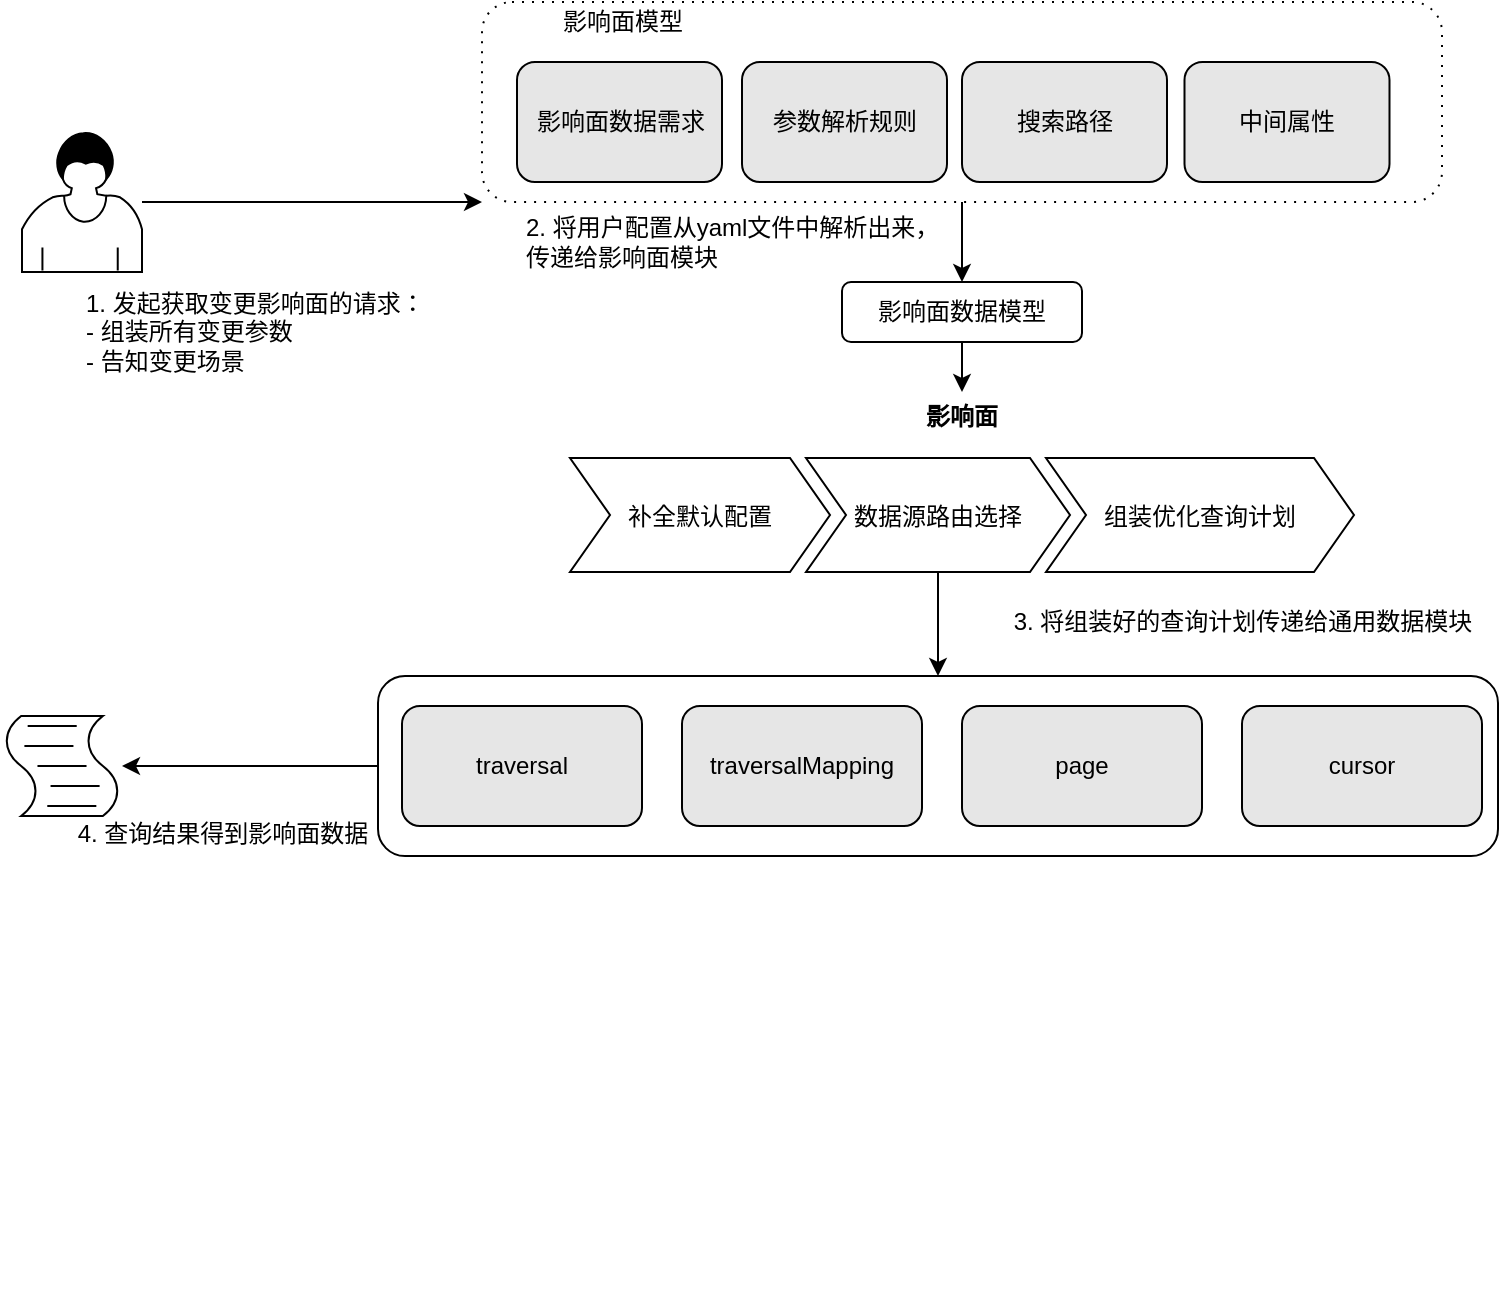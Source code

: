 <mxfile version="12.8.1" type="github">
  <diagram id="w6hdogesCgSzW8KNwTcu" name="Page-1">
    <mxGraphModel dx="1529" dy="746" grid="1" gridSize="10" guides="1" tooltips="1" connect="1" arrows="1" fold="1" page="1" pageScale="1" pageWidth="827" pageHeight="1169" math="0" shadow="0">
      <root>
        <mxCell id="0" />
        <mxCell id="1" parent="0" />
        <mxCell id="M7pPCnWxXouOQcTJhJQP-1" value="" style="shape=ext;rounded=1;html=1;whiteSpace=wrap;dashed=1;dashPattern=1 4;fillColor=none;" vertex="1" parent="1">
          <mxGeometry x="280" y="290" width="480" height="100" as="geometry" />
        </mxCell>
        <mxCell id="M7pPCnWxXouOQcTJhJQP-12" style="edgeStyle=orthogonalEdgeStyle;rounded=0;orthogonalLoop=1;jettySize=auto;html=1;exitX=0;exitY=0.5;exitDx=0;exitDy=0;" edge="1" parent="1" source="z2zC10R0ZJiUsRDq-FJP-6" target="aAWVtXx4EYfe7-cEjIgJ-16">
          <mxGeometry relative="1" as="geometry" />
        </mxCell>
        <mxCell id="z2zC10R0ZJiUsRDq-FJP-6" value="" style="rounded=1;whiteSpace=wrap;html=1;" parent="1" vertex="1">
          <mxGeometry x="228" y="627" width="560" height="90" as="geometry" />
        </mxCell>
        <mxCell id="z2zC10R0ZJiUsRDq-FJP-7" value="traversalMapping" style="rounded=1;whiteSpace=wrap;html=1;fillColor=#E6E6E6;" parent="1" vertex="1">
          <mxGeometry x="380" y="642" width="120" height="60" as="geometry" />
        </mxCell>
        <mxCell id="6JGDxQjxpqLckkwGgAIi-4" value="traversal" style="rounded=1;whiteSpace=wrap;html=1;fillColor=#E6E6E6;" parent="1" vertex="1">
          <mxGeometry x="240" y="642" width="120" height="60" as="geometry" />
        </mxCell>
        <mxCell id="aAWVtXx4EYfe7-cEjIgJ-1" value="page" style="rounded=1;whiteSpace=wrap;html=1;fillColor=#E6E6E6;" parent="1" vertex="1">
          <mxGeometry x="520" y="642" width="120" height="60" as="geometry" />
        </mxCell>
        <mxCell id="aAWVtXx4EYfe7-cEjIgJ-2" value="cursor" style="rounded=1;whiteSpace=wrap;html=1;fillColor=#E6E6E6;" parent="1" vertex="1">
          <mxGeometry x="660" y="642" width="120" height="60" as="geometry" />
        </mxCell>
        <mxCell id="aAWVtXx4EYfe7-cEjIgJ-6" value="影响面数据需求" style="rounded=1;whiteSpace=wrap;html=1;fillColor=#E6E6E6;" parent="1" vertex="1">
          <mxGeometry x="297.5" y="320" width="102.5" height="60" as="geometry" />
        </mxCell>
        <mxCell id="aAWVtXx4EYfe7-cEjIgJ-15" value="" style="shape=mxgraph.bpmn.user_task;html=1;outlineConnect=0;fillColor=none;" parent="1" vertex="1">
          <mxGeometry x="50" y="355" width="60" height="70" as="geometry" />
        </mxCell>
        <mxCell id="aAWVtXx4EYfe7-cEjIgJ-16" value="" style="shape=mxgraph.bpmn.script_task;html=1;outlineConnect=0;fillColor=none;" parent="1" vertex="1">
          <mxGeometry x="40" y="647" width="60" height="50" as="geometry" />
        </mxCell>
        <mxCell id="aAWVtXx4EYfe7-cEjIgJ-20" value="影响面模型" style="text;html=1;align=center;verticalAlign=middle;resizable=0;points=[];autosize=1;fillColor=none;" parent="1" vertex="1">
          <mxGeometry x="310" y="290" width="80" height="20" as="geometry" />
        </mxCell>
        <mxCell id="aAWVtXx4EYfe7-cEjIgJ-22" value="" style="endArrow=classic;html=1;entryX=0;entryY=0.5;entryDx=0;entryDy=0;fillColor=#FFCCCC;" parent="1" source="aAWVtXx4EYfe7-cEjIgJ-15" edge="1">
          <mxGeometry width="50" height="50" relative="1" as="geometry">
            <mxPoint x="630" y="600" as="sourcePoint" />
            <mxPoint x="280" y="390" as="targetPoint" />
          </mxGeometry>
        </mxCell>
        <mxCell id="aAWVtXx4EYfe7-cEjIgJ-25" value="1. 发起获取变更影响面的请求：&lt;br&gt;- 组装所有变更参数&lt;br&gt;- 告知变更场景" style="text;html=1;align=left;verticalAlign=middle;resizable=0;points=[];autosize=1;" parent="1" vertex="1">
          <mxGeometry x="80" y="430" width="180" height="50" as="geometry" />
        </mxCell>
        <mxCell id="aAWVtXx4EYfe7-cEjIgJ-26" value="影响面" style="swimlane;childLayout=stackLayout;horizontal=1;fillColor=none;horizontalStack=1;resizeParent=1;resizeParentMax=0;resizeLast=0;collapsible=0;strokeColor=none;stackBorder=10;stackSpacing=-12;resizable=1;align=center;points=[];fontColor=#000000;" parent="1" vertex="1">
          <mxGeometry x="314" y="485" width="412" height="100" as="geometry" />
        </mxCell>
        <mxCell id="aAWVtXx4EYfe7-cEjIgJ-27" value="补全默认配置" style="shape=step;perimeter=stepPerimeter;fixedSize=1;points=[];" parent="aAWVtXx4EYfe7-cEjIgJ-26" vertex="1">
          <mxGeometry x="10" y="33" width="130" height="57" as="geometry" />
        </mxCell>
        <mxCell id="aAWVtXx4EYfe7-cEjIgJ-28" value="数据源路由选择" style="shape=step;perimeter=stepPerimeter;fixedSize=1;points=[];" parent="aAWVtXx4EYfe7-cEjIgJ-26" vertex="1">
          <mxGeometry x="128" y="33" width="132" height="57" as="geometry" />
        </mxCell>
        <mxCell id="aAWVtXx4EYfe7-cEjIgJ-29" value="组装优化查询计划" style="shape=step;perimeter=stepPerimeter;fixedSize=1;points=[];" parent="aAWVtXx4EYfe7-cEjIgJ-26" vertex="1">
          <mxGeometry x="248" y="33" width="154" height="57" as="geometry" />
        </mxCell>
        <mxCell id="aAWVtXx4EYfe7-cEjIgJ-33" value="2. 将用户配置从yaml文件中解析出来，&lt;br&gt;传递给影响面模块" style="text;html=1;align=left;verticalAlign=middle;resizable=0;points=[];autosize=1;" parent="1" vertex="1">
          <mxGeometry x="300" y="395" width="220" height="30" as="geometry" />
        </mxCell>
        <mxCell id="aAWVtXx4EYfe7-cEjIgJ-34" value="3. 将组装好的查询计划传递给通用数据模块" style="text;html=1;align=center;verticalAlign=middle;resizable=0;points=[];autosize=1;" parent="1" vertex="1">
          <mxGeometry x="540" y="590" width="240" height="20" as="geometry" />
        </mxCell>
        <mxCell id="aAWVtXx4EYfe7-cEjIgJ-35" value="4. 查询结果得到影响面数据" style="text;html=1;align=center;verticalAlign=middle;resizable=0;points=[];autosize=1;" parent="1" vertex="1">
          <mxGeometry x="70" y="696" width="160" height="20" as="geometry" />
        </mxCell>
        <mxCell id="M7pPCnWxXouOQcTJhJQP-3" style="edgeStyle=orthogonalEdgeStyle;rounded=0;orthogonalLoop=1;jettySize=auto;html=1;exitX=0.5;exitY=1;exitDx=0;exitDy=0;entryX=0.5;entryY=0;entryDx=0;entryDy=0;" edge="1" parent="1" source="M7pPCnWxXouOQcTJhJQP-1" target="M7pPCnWxXouOQcTJhJQP-2">
          <mxGeometry relative="1" as="geometry" />
        </mxCell>
        <mxCell id="M7pPCnWxXouOQcTJhJQP-11" style="edgeStyle=orthogonalEdgeStyle;rounded=0;orthogonalLoop=1;jettySize=auto;html=1;exitX=0.5;exitY=1;exitDx=0;exitDy=0;" edge="1" parent="1" source="M7pPCnWxXouOQcTJhJQP-2" target="aAWVtXx4EYfe7-cEjIgJ-26">
          <mxGeometry relative="1" as="geometry" />
        </mxCell>
        <mxCell id="M7pPCnWxXouOQcTJhJQP-2" value="影响面数据模型" style="rounded=1;whiteSpace=wrap;html=1;fillColor=none;" vertex="1" parent="1">
          <mxGeometry x="460" y="430" width="120" height="30" as="geometry" />
        </mxCell>
        <mxCell id="M7pPCnWxXouOQcTJhJQP-6" value="&lt;br style=&quot;text-align: left ; white-space: normal&quot;&gt;&lt;br style=&quot;text-align: left ; white-space: normal&quot;&gt;&lt;br style=&quot;text-align: left ; white-space: normal&quot;&gt;&lt;br style=&quot;text-align: left ; white-space: normal&quot;&gt;&lt;br style=&quot;text-align: left ; white-space: normal&quot;&gt;&lt;br style=&quot;text-align: left ; white-space: normal&quot;&gt;&lt;br style=&quot;text-align: left ; white-space: normal&quot;&gt;&lt;br style=&quot;text-align: left ; white-space: normal&quot;&gt;&lt;br style=&quot;text-align: left ; white-space: normal&quot;&gt;&lt;br style=&quot;text-align: left ; white-space: normal&quot;&gt;&lt;br style=&quot;text-align: left ; white-space: normal&quot;&gt;&lt;br style=&quot;text-align: left ; white-space: normal&quot;&gt;&lt;br style=&quot;text-align: left ; white-space: normal&quot;&gt;&lt;br style=&quot;text-align: left ; white-space: normal&quot;&gt;&lt;br style=&quot;text-align: left ; white-space: normal&quot;&gt;&lt;br style=&quot;text-align: left ; white-space: normal&quot;&gt;&lt;br style=&quot;text-align: left ; white-space: normal&quot;&gt;&lt;br style=&quot;text-align: left ; white-space: normal&quot;&gt;&lt;br style=&quot;text-align: left ; white-space: normal&quot;&gt;&lt;br style=&quot;text-align: left ; white-space: normal&quot;&gt;&lt;br style=&quot;text-align: left ; white-space: normal&quot;&gt;&lt;br style=&quot;text-align: left ; white-space: normal&quot;&gt;&lt;br style=&quot;text-align: left ; white-space: normal&quot;&gt;&lt;br style=&quot;text-align: left ; white-space: normal&quot;&gt;&lt;br style=&quot;text-align: left ; white-space: normal&quot;&gt;&lt;br style=&quot;text-align: left ; white-space: normal&quot;&gt;&lt;br style=&quot;text-align: left ; white-space: normal&quot;&gt;" style="text;html=1;align=center;verticalAlign=middle;resizable=0;points=[];autosize=1;" vertex="1" parent="1">
          <mxGeometry x="61" y="548" width="20" height="380" as="geometry" />
        </mxCell>
        <mxCell id="M7pPCnWxXouOQcTJhJQP-8" value="参数解析规则" style="rounded=1;whiteSpace=wrap;html=1;fillColor=#E6E6E6;" vertex="1" parent="1">
          <mxGeometry x="410" y="320" width="102.5" height="60" as="geometry" />
        </mxCell>
        <mxCell id="M7pPCnWxXouOQcTJhJQP-9" value="搜索路径" style="rounded=1;whiteSpace=wrap;html=1;fillColor=#E6E6E6;" vertex="1" parent="1">
          <mxGeometry x="520" y="320" width="102.5" height="60" as="geometry" />
        </mxCell>
        <mxCell id="M7pPCnWxXouOQcTJhJQP-10" value="中间属性" style="rounded=1;whiteSpace=wrap;html=1;fillColor=#E6E6E6;" vertex="1" parent="1">
          <mxGeometry x="631.25" y="320" width="102.5" height="60" as="geometry" />
        </mxCell>
        <mxCell id="M7pPCnWxXouOQcTJhJQP-13" value="" style="edgeStyle=orthogonalEdgeStyle;rounded=0;orthogonalLoop=1;jettySize=auto;html=1;entryX=0.5;entryY=0;entryDx=0;entryDy=0;" edge="1" parent="1" source="aAWVtXx4EYfe7-cEjIgJ-28" target="z2zC10R0ZJiUsRDq-FJP-6">
          <mxGeometry relative="1" as="geometry" />
        </mxCell>
      </root>
    </mxGraphModel>
  </diagram>
</mxfile>
